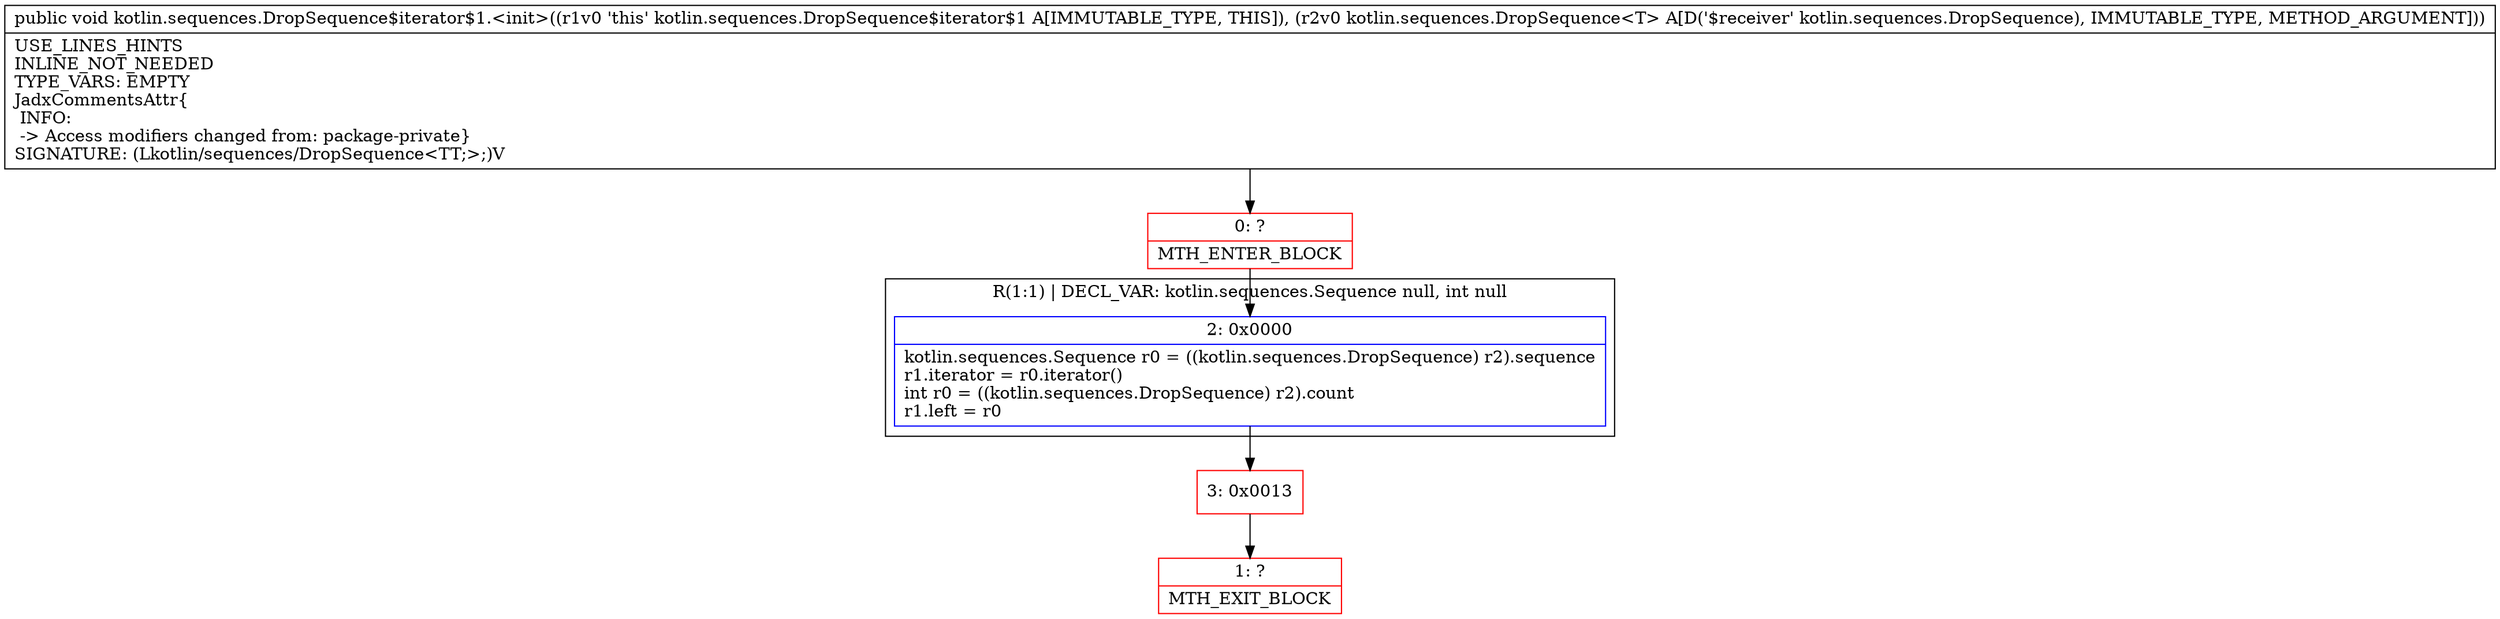 digraph "CFG forkotlin.sequences.DropSequence$iterator$1.\<init\>(Lkotlin\/sequences\/DropSequence;)V" {
subgraph cluster_Region_1993011133 {
label = "R(1:1) | DECL_VAR: kotlin.sequences.Sequence null, int null\l";
node [shape=record,color=blue];
Node_2 [shape=record,label="{2\:\ 0x0000|kotlin.sequences.Sequence r0 = ((kotlin.sequences.DropSequence) r2).sequence\lr1.iterator = r0.iterator()\lint r0 = ((kotlin.sequences.DropSequence) r2).count\lr1.left = r0\l}"];
}
Node_0 [shape=record,color=red,label="{0\:\ ?|MTH_ENTER_BLOCK\l}"];
Node_3 [shape=record,color=red,label="{3\:\ 0x0013}"];
Node_1 [shape=record,color=red,label="{1\:\ ?|MTH_EXIT_BLOCK\l}"];
MethodNode[shape=record,label="{public void kotlin.sequences.DropSequence$iterator$1.\<init\>((r1v0 'this' kotlin.sequences.DropSequence$iterator$1 A[IMMUTABLE_TYPE, THIS]), (r2v0 kotlin.sequences.DropSequence\<T\> A[D('$receiver' kotlin.sequences.DropSequence), IMMUTABLE_TYPE, METHOD_ARGUMENT]))  | USE_LINES_HINTS\lINLINE_NOT_NEEDED\lTYPE_VARS: EMPTY\lJadxCommentsAttr\{\l INFO: \l \-\> Access modifiers changed from: package\-private\}\lSIGNATURE: (Lkotlin\/sequences\/DropSequence\<TT;\>;)V\l}"];
MethodNode -> Node_0;Node_2 -> Node_3;
Node_0 -> Node_2;
Node_3 -> Node_1;
}

